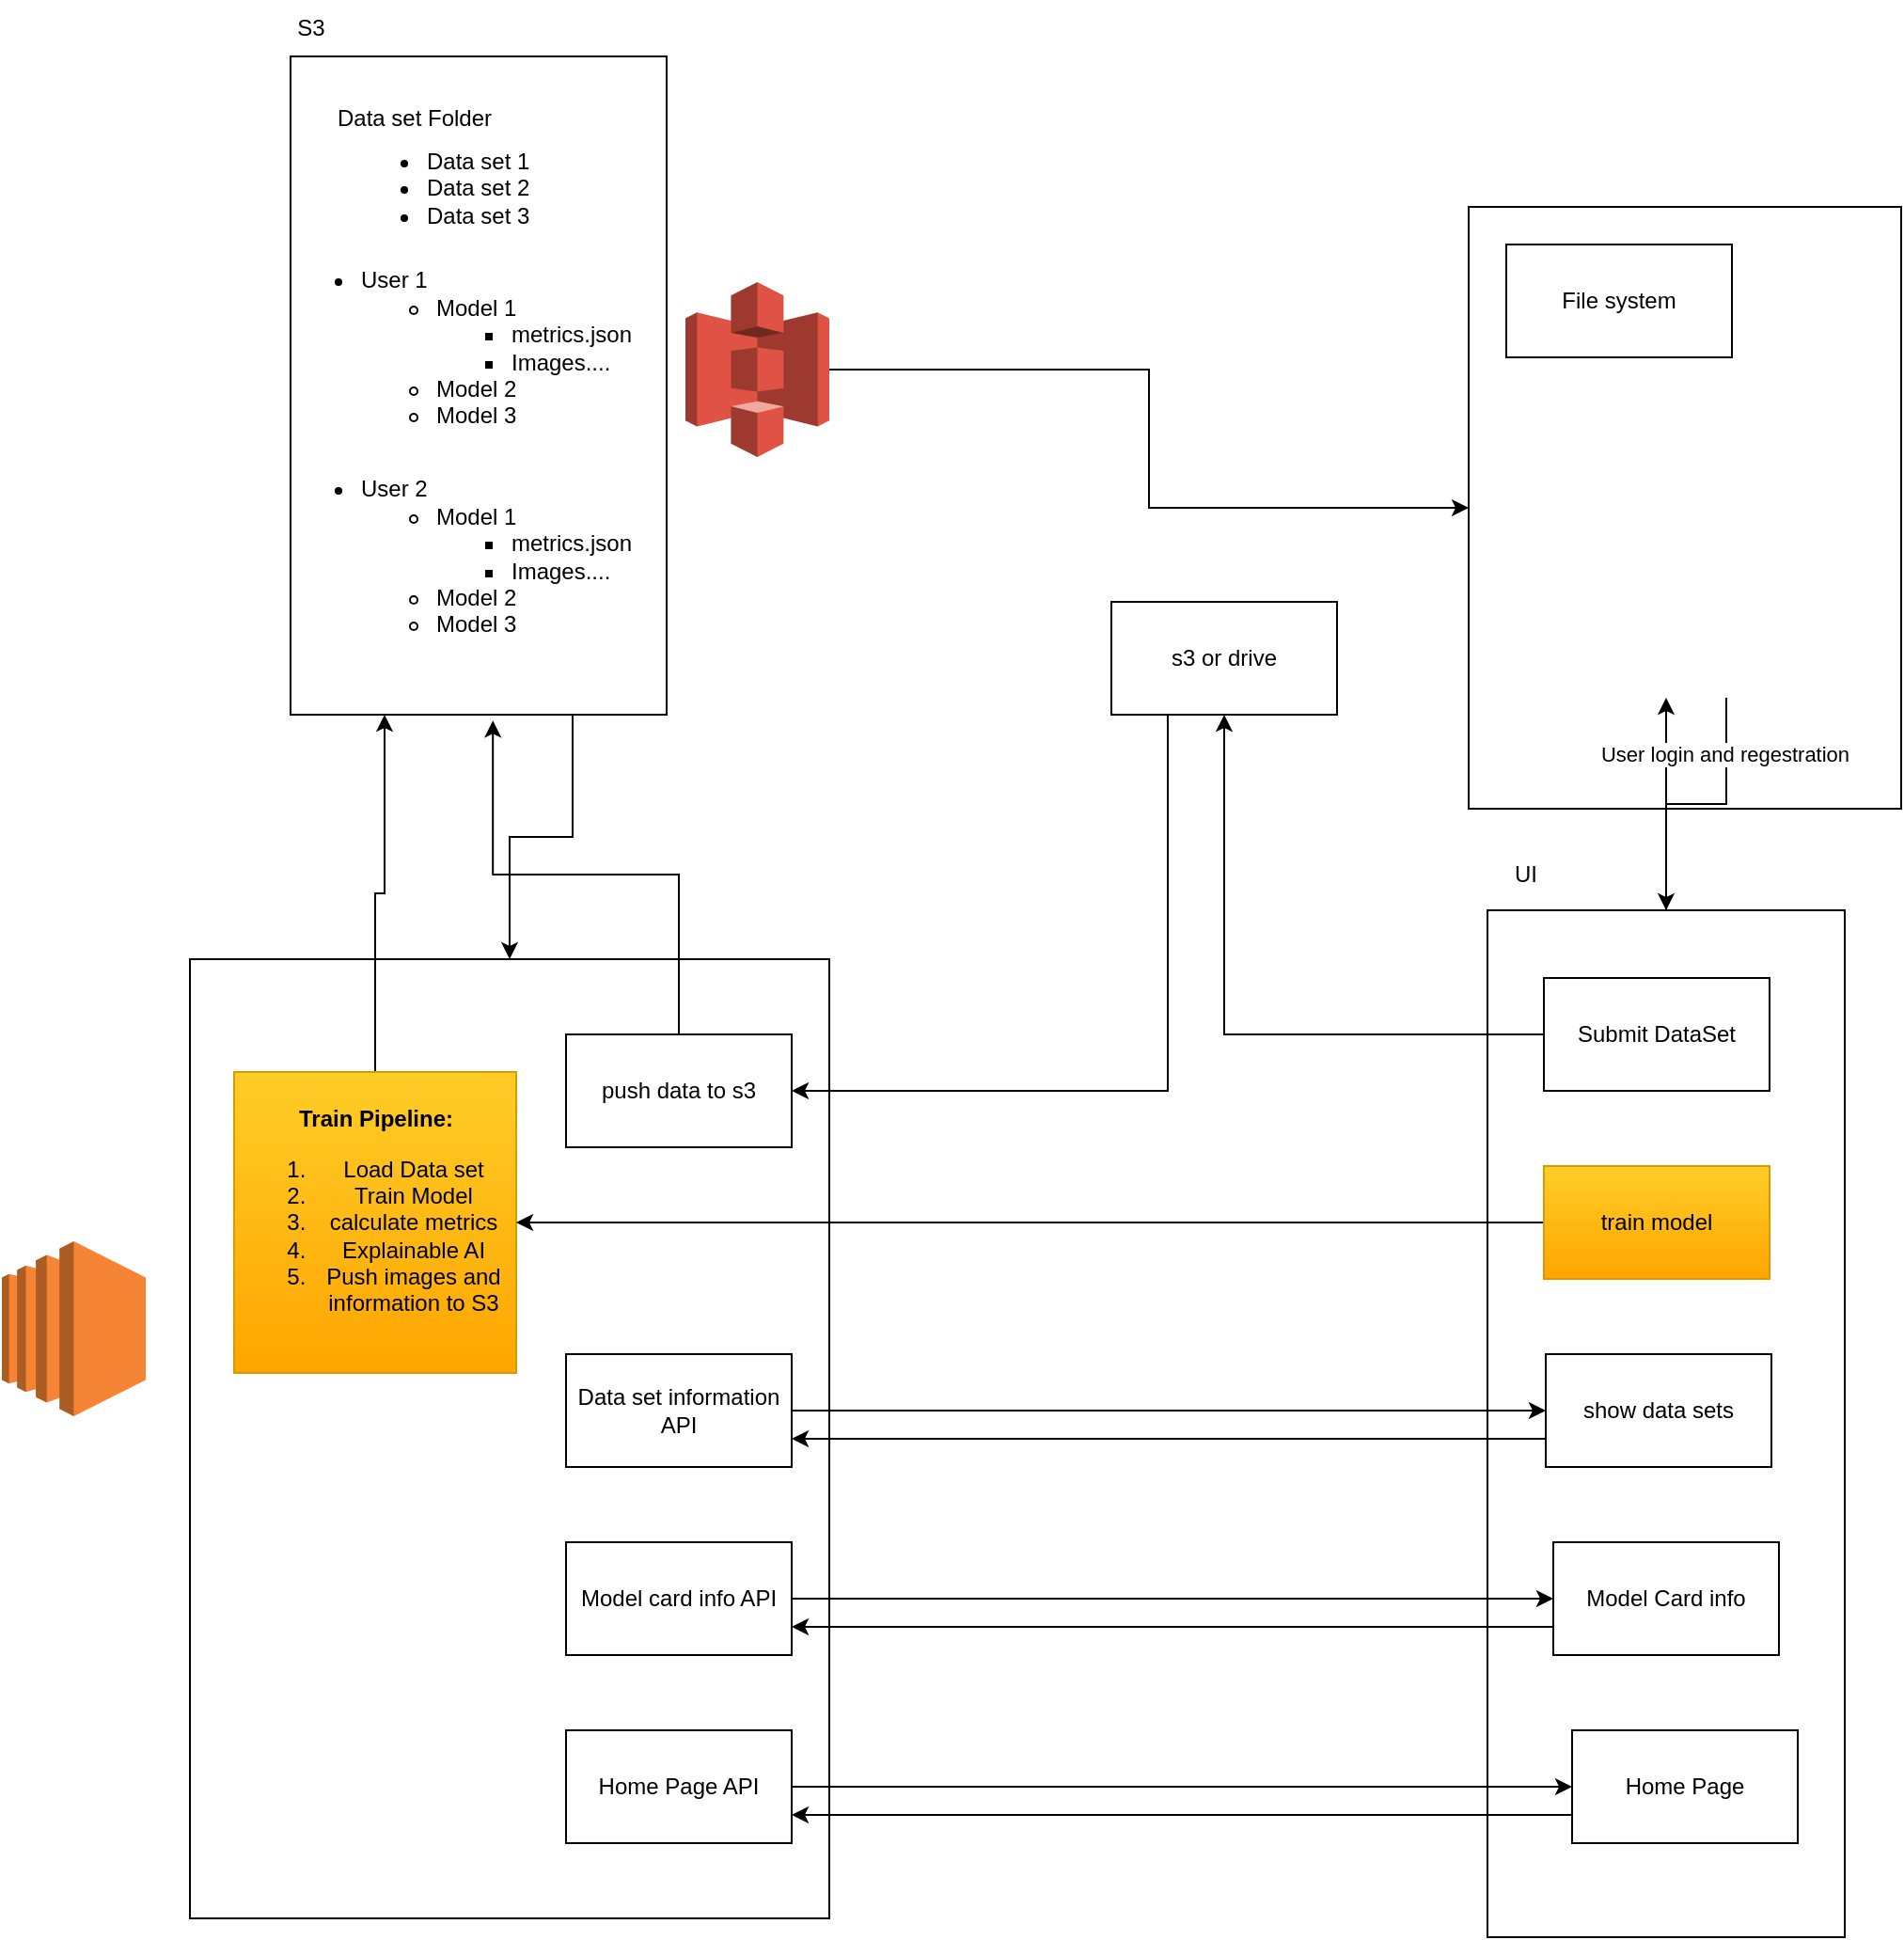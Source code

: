 <mxfile version="24.0.4" type="device">
  <diagram name="Page-1" id="CZfESln6BkbYoBk3MADh">
    <mxGraphModel dx="1400" dy="1796" grid="1" gridSize="10" guides="1" tooltips="1" connect="1" arrows="1" fold="1" page="1" pageScale="1" pageWidth="850" pageHeight="1100" math="0" shadow="0">
      <root>
        <mxCell id="0" />
        <mxCell id="1" parent="0" />
        <mxCell id="duHA3V1fV9wxp7i66Na2-36" value="" style="rounded=0;whiteSpace=wrap;html=1;" vertex="1" parent="1">
          <mxGeometry x="1380" y="-320" width="230" height="320" as="geometry" />
        </mxCell>
        <mxCell id="duHA3V1fV9wxp7i66Na2-30" style="edgeStyle=orthogonalEdgeStyle;rounded=0;orthogonalLoop=1;jettySize=auto;html=1;exitX=0.75;exitY=1;exitDx=0;exitDy=0;" edge="1" parent="1" source="duHA3V1fV9wxp7i66Na2-1" target="duHA3V1fV9wxp7i66Na2-9">
          <mxGeometry relative="1" as="geometry" />
        </mxCell>
        <mxCell id="duHA3V1fV9wxp7i66Na2-1" value="" style="rounded=0;whiteSpace=wrap;html=1;" vertex="1" parent="1">
          <mxGeometry x="753.5" y="-400" width="200" height="350" as="geometry" />
        </mxCell>
        <mxCell id="duHA3V1fV9wxp7i66Na2-2" value="S3" style="text;html=1;align=center;verticalAlign=middle;resizable=0;points=[];autosize=1;strokeColor=none;fillColor=none;" vertex="1" parent="1">
          <mxGeometry x="743.5" y="-430" width="40" height="30" as="geometry" />
        </mxCell>
        <mxCell id="duHA3V1fV9wxp7i66Na2-3" value="&lt;ul&gt;&lt;li&gt;&lt;span style=&quot;background-color: initial;&quot;&gt;Data set 1&lt;/span&gt;&lt;/li&gt;&lt;li&gt;Data set 2&lt;/li&gt;&lt;li&gt;Data set 3&lt;/li&gt;&lt;/ul&gt;" style="text;strokeColor=none;fillColor=none;html=1;whiteSpace=wrap;verticalAlign=middle;overflow=hidden;" vertex="1" parent="1">
          <mxGeometry x="783.5" y="-370" width="100" height="80" as="geometry" />
        </mxCell>
        <mxCell id="duHA3V1fV9wxp7i66Na2-4" value="Data set Folder" style="text;html=1;align=center;verticalAlign=middle;resizable=0;points=[];autosize=1;strokeColor=none;fillColor=none;" vertex="1" parent="1">
          <mxGeometry x="763.5" y="-382" width="110" height="30" as="geometry" />
        </mxCell>
        <mxCell id="duHA3V1fV9wxp7i66Na2-5" value="&lt;ul&gt;&lt;li&gt;&lt;span style=&quot;background-color: initial;&quot;&gt;User 1&lt;/span&gt;&lt;/li&gt;&lt;ul&gt;&lt;li&gt;Model 1&lt;/li&gt;&lt;ul&gt;&lt;li&gt;metrics.json&lt;/li&gt;&lt;li&gt;Images....&lt;/li&gt;&lt;/ul&gt;&lt;li&gt;Model 2&lt;/li&gt;&lt;li&gt;Model 3&lt;/li&gt;&lt;/ul&gt;&lt;/ul&gt;" style="text;strokeColor=none;fillColor=none;html=1;whiteSpace=wrap;verticalAlign=middle;overflow=hidden;" vertex="1" parent="1">
          <mxGeometry x="748.5" y="-320" width="210" height="150" as="geometry" />
        </mxCell>
        <mxCell id="duHA3V1fV9wxp7i66Na2-6" value="&lt;ul&gt;&lt;li&gt;&lt;span style=&quot;background-color: initial;&quot;&gt;User 2&lt;/span&gt;&lt;/li&gt;&lt;ul&gt;&lt;li&gt;Model 1&lt;/li&gt;&lt;ul&gt;&lt;li&gt;metrics.json&lt;/li&gt;&lt;li&gt;Images....&lt;/li&gt;&lt;/ul&gt;&lt;li&gt;Model 2&lt;/li&gt;&lt;li&gt;Model 3&lt;/li&gt;&lt;/ul&gt;&lt;/ul&gt;" style="text;strokeColor=none;fillColor=none;html=1;whiteSpace=wrap;verticalAlign=middle;overflow=hidden;" vertex="1" parent="1">
          <mxGeometry x="748.5" y="-209" width="210" height="150" as="geometry" />
        </mxCell>
        <mxCell id="duHA3V1fV9wxp7i66Na2-38" style="edgeStyle=orthogonalEdgeStyle;rounded=0;orthogonalLoop=1;jettySize=auto;html=1;exitX=1;exitY=0.5;exitDx=0;exitDy=0;exitPerimeter=0;" edge="1" parent="1" source="duHA3V1fV9wxp7i66Na2-7" target="duHA3V1fV9wxp7i66Na2-36">
          <mxGeometry relative="1" as="geometry" />
        </mxCell>
        <mxCell id="duHA3V1fV9wxp7i66Na2-7" value="" style="outlineConnect=0;dashed=0;verticalLabelPosition=bottom;verticalAlign=top;align=center;html=1;shape=mxgraph.aws3.s3;fillColor=#E05243;gradientColor=none;" vertex="1" parent="1">
          <mxGeometry x="963.5" y="-280" width="76.5" height="93" as="geometry" />
        </mxCell>
        <mxCell id="duHA3V1fV9wxp7i66Na2-8" value="" style="outlineConnect=0;dashed=0;verticalLabelPosition=bottom;verticalAlign=top;align=center;html=1;shape=mxgraph.aws3.ec2;fillColor=#F58534;gradientColor=none;" vertex="1" parent="1">
          <mxGeometry x="600" y="230" width="76.5" height="93" as="geometry" />
        </mxCell>
        <mxCell id="duHA3V1fV9wxp7i66Na2-9" value="" style="rounded=0;whiteSpace=wrap;html=1;" vertex="1" parent="1">
          <mxGeometry x="700" y="80" width="340" height="510" as="geometry" />
        </mxCell>
        <mxCell id="duHA3V1fV9wxp7i66Na2-25" style="edgeStyle=orthogonalEdgeStyle;rounded=0;orthogonalLoop=1;jettySize=auto;html=1;exitX=0.5;exitY=0;exitDx=0;exitDy=0;" edge="1" parent="1" source="duHA3V1fV9wxp7i66Na2-10" target="duHA3V1fV9wxp7i66Na2-24">
          <mxGeometry relative="1" as="geometry" />
        </mxCell>
        <mxCell id="duHA3V1fV9wxp7i66Na2-10" value="" style="rounded=0;whiteSpace=wrap;html=1;" vertex="1" parent="1">
          <mxGeometry x="1390" y="54" width="190" height="546" as="geometry" />
        </mxCell>
        <mxCell id="duHA3V1fV9wxp7i66Na2-11" value="UI" style="text;html=1;align=center;verticalAlign=middle;resizable=0;points=[];autosize=1;strokeColor=none;fillColor=none;" vertex="1" parent="1">
          <mxGeometry x="1390" y="20" width="40" height="30" as="geometry" />
        </mxCell>
        <mxCell id="duHA3V1fV9wxp7i66Na2-16" value="" style="edgeStyle=orthogonalEdgeStyle;rounded=0;orthogonalLoop=1;jettySize=auto;html=1;" edge="1" parent="1" source="duHA3V1fV9wxp7i66Na2-12" target="duHA3V1fV9wxp7i66Na2-15">
          <mxGeometry relative="1" as="geometry" />
        </mxCell>
        <mxCell id="duHA3V1fV9wxp7i66Na2-12" value="Submit DataSet" style="rounded=0;whiteSpace=wrap;html=1;" vertex="1" parent="1">
          <mxGeometry x="1420" y="90" width="120" height="60" as="geometry" />
        </mxCell>
        <mxCell id="duHA3V1fV9wxp7i66Na2-19" style="edgeStyle=orthogonalEdgeStyle;rounded=0;orthogonalLoop=1;jettySize=auto;html=1;exitX=0.25;exitY=1;exitDx=0;exitDy=0;entryX=1;entryY=0.5;entryDx=0;entryDy=0;" edge="1" parent="1" source="duHA3V1fV9wxp7i66Na2-15" target="duHA3V1fV9wxp7i66Na2-18">
          <mxGeometry relative="1" as="geometry" />
        </mxCell>
        <mxCell id="duHA3V1fV9wxp7i66Na2-15" value="s3 or drive" style="rounded=0;whiteSpace=wrap;html=1;" vertex="1" parent="1">
          <mxGeometry x="1190" y="-110" width="120" height="60" as="geometry" />
        </mxCell>
        <mxCell id="duHA3V1fV9wxp7i66Na2-18" value="push data to s3" style="rounded=0;whiteSpace=wrap;html=1;" vertex="1" parent="1">
          <mxGeometry x="900" y="120" width="120" height="60" as="geometry" />
        </mxCell>
        <mxCell id="duHA3V1fV9wxp7i66Na2-28" style="edgeStyle=orthogonalEdgeStyle;rounded=0;orthogonalLoop=1;jettySize=auto;html=1;exitX=0.5;exitY=0;exitDx=0;exitDy=0;entryX=0.25;entryY=1;entryDx=0;entryDy=0;" edge="1" parent="1" source="duHA3V1fV9wxp7i66Na2-20" target="duHA3V1fV9wxp7i66Na2-1">
          <mxGeometry relative="1" as="geometry" />
        </mxCell>
        <mxCell id="duHA3V1fV9wxp7i66Na2-20" value="&lt;b&gt;Train Pipeline:&lt;/b&gt;&lt;div&gt;&lt;ol&gt;&lt;li&gt;Load Data set&lt;/li&gt;&lt;li&gt;Train Model&lt;/li&gt;&lt;li&gt;calculate metrics&lt;/li&gt;&lt;li&gt;Explainable AI&lt;/li&gt;&lt;li&gt;Push images and information to S3&lt;/li&gt;&lt;/ol&gt;&lt;/div&gt;" style="rounded=0;whiteSpace=wrap;html=1;fillColor=#ffcd28;strokeColor=#d79b00;gradientColor=#ffa500;" vertex="1" parent="1">
          <mxGeometry x="723.5" y="140" width="150" height="160" as="geometry" />
        </mxCell>
        <mxCell id="duHA3V1fV9wxp7i66Na2-21" style="edgeStyle=orthogonalEdgeStyle;rounded=0;orthogonalLoop=1;jettySize=auto;html=1;exitX=0.5;exitY=0;exitDx=0;exitDy=0;entryX=0.538;entryY=1.009;entryDx=0;entryDy=0;entryPerimeter=0;" edge="1" parent="1" source="duHA3V1fV9wxp7i66Na2-18" target="duHA3V1fV9wxp7i66Na2-1">
          <mxGeometry relative="1" as="geometry" />
        </mxCell>
        <mxCell id="duHA3V1fV9wxp7i66Na2-23" style="edgeStyle=orthogonalEdgeStyle;rounded=0;orthogonalLoop=1;jettySize=auto;html=1;exitX=0;exitY=0.5;exitDx=0;exitDy=0;" edge="1" parent="1" source="duHA3V1fV9wxp7i66Na2-22" target="duHA3V1fV9wxp7i66Na2-20">
          <mxGeometry relative="1" as="geometry" />
        </mxCell>
        <mxCell id="duHA3V1fV9wxp7i66Na2-22" value="train model" style="rounded=0;whiteSpace=wrap;html=1;fillColor=#ffcd28;gradientColor=#ffa500;strokeColor=#d79b00;" vertex="1" parent="1">
          <mxGeometry x="1420" y="190" width="120" height="60" as="geometry" />
        </mxCell>
        <mxCell id="duHA3V1fV9wxp7i66Na2-26" style="edgeStyle=orthogonalEdgeStyle;rounded=0;orthogonalLoop=1;jettySize=auto;html=1;exitX=0.75;exitY=1;exitDx=0;exitDy=0;" edge="1" parent="1" source="duHA3V1fV9wxp7i66Na2-24" target="duHA3V1fV9wxp7i66Na2-10">
          <mxGeometry relative="1" as="geometry" />
        </mxCell>
        <mxCell id="duHA3V1fV9wxp7i66Na2-27" value="User login and regestration" style="edgeLabel;html=1;align=center;verticalAlign=middle;resizable=0;points=[];" vertex="1" connectable="0" parent="duHA3V1fV9wxp7i66Na2-26">
          <mxGeometry x="-0.586" y="-1" relative="1" as="geometry">
            <mxPoint as="offset" />
          </mxGeometry>
        </mxCell>
        <mxCell id="duHA3V1fV9wxp7i66Na2-24" value="" style="shape=image;html=1;verticalAlign=top;verticalLabelPosition=bottom;labelBackgroundColor=#ffffff;imageAspect=0;aspect=fixed;image=https://cdn2.iconfinder.com/data/icons/whcompare-isometric-web-hosting-servers/50/database-128.png" vertex="1" parent="1">
          <mxGeometry x="1421" y="-187" width="128" height="128" as="geometry" />
        </mxCell>
        <mxCell id="duHA3V1fV9wxp7i66Na2-44" style="edgeStyle=orthogonalEdgeStyle;rounded=0;orthogonalLoop=1;jettySize=auto;html=1;exitX=0;exitY=0.75;exitDx=0;exitDy=0;entryX=1;entryY=0.75;entryDx=0;entryDy=0;" edge="1" parent="1" source="duHA3V1fV9wxp7i66Na2-29" target="duHA3V1fV9wxp7i66Na2-31">
          <mxGeometry relative="1" as="geometry" />
        </mxCell>
        <mxCell id="duHA3V1fV9wxp7i66Na2-29" value="show data sets" style="rounded=0;whiteSpace=wrap;html=1;" vertex="1" parent="1">
          <mxGeometry x="1421" y="290" width="120" height="60" as="geometry" />
        </mxCell>
        <mxCell id="duHA3V1fV9wxp7i66Na2-32" style="edgeStyle=orthogonalEdgeStyle;rounded=0;orthogonalLoop=1;jettySize=auto;html=1;exitX=1;exitY=0.5;exitDx=0;exitDy=0;" edge="1" parent="1" source="duHA3V1fV9wxp7i66Na2-31" target="duHA3V1fV9wxp7i66Na2-29">
          <mxGeometry relative="1" as="geometry" />
        </mxCell>
        <mxCell id="duHA3V1fV9wxp7i66Na2-31" value="Data set information API" style="rounded=0;whiteSpace=wrap;html=1;" vertex="1" parent="1">
          <mxGeometry x="900" y="290" width="120" height="60" as="geometry" />
        </mxCell>
        <mxCell id="duHA3V1fV9wxp7i66Na2-43" style="edgeStyle=orthogonalEdgeStyle;rounded=0;orthogonalLoop=1;jettySize=auto;html=1;exitX=0;exitY=0.75;exitDx=0;exitDy=0;entryX=1;entryY=0.75;entryDx=0;entryDy=0;" edge="1" parent="1" source="duHA3V1fV9wxp7i66Na2-33" target="duHA3V1fV9wxp7i66Na2-34">
          <mxGeometry relative="1" as="geometry" />
        </mxCell>
        <mxCell id="duHA3V1fV9wxp7i66Na2-33" value="Model Card info" style="rounded=0;whiteSpace=wrap;html=1;" vertex="1" parent="1">
          <mxGeometry x="1425" y="390" width="120" height="60" as="geometry" />
        </mxCell>
        <mxCell id="duHA3V1fV9wxp7i66Na2-35" style="edgeStyle=orthogonalEdgeStyle;rounded=0;orthogonalLoop=1;jettySize=auto;html=1;exitX=1;exitY=0.5;exitDx=0;exitDy=0;" edge="1" parent="1" source="duHA3V1fV9wxp7i66Na2-34" target="duHA3V1fV9wxp7i66Na2-33">
          <mxGeometry relative="1" as="geometry" />
        </mxCell>
        <mxCell id="duHA3V1fV9wxp7i66Na2-34" value="Model card info API" style="rounded=0;whiteSpace=wrap;html=1;" vertex="1" parent="1">
          <mxGeometry x="900" y="390" width="120" height="60" as="geometry" />
        </mxCell>
        <mxCell id="duHA3V1fV9wxp7i66Na2-37" value="File system" style="rounded=0;whiteSpace=wrap;html=1;" vertex="1" parent="1">
          <mxGeometry x="1400" y="-300" width="120" height="60" as="geometry" />
        </mxCell>
        <mxCell id="duHA3V1fV9wxp7i66Na2-42" style="edgeStyle=orthogonalEdgeStyle;rounded=0;orthogonalLoop=1;jettySize=auto;html=1;exitX=0;exitY=0.75;exitDx=0;exitDy=0;entryX=1;entryY=0.75;entryDx=0;entryDy=0;" edge="1" parent="1" source="duHA3V1fV9wxp7i66Na2-39" target="duHA3V1fV9wxp7i66Na2-40">
          <mxGeometry relative="1" as="geometry" />
        </mxCell>
        <mxCell id="duHA3V1fV9wxp7i66Na2-39" value="Home Page" style="rounded=0;whiteSpace=wrap;html=1;" vertex="1" parent="1">
          <mxGeometry x="1435" y="490" width="120" height="60" as="geometry" />
        </mxCell>
        <mxCell id="duHA3V1fV9wxp7i66Na2-41" style="edgeStyle=orthogonalEdgeStyle;rounded=0;orthogonalLoop=1;jettySize=auto;html=1;exitX=1;exitY=0.5;exitDx=0;exitDy=0;" edge="1" parent="1" source="duHA3V1fV9wxp7i66Na2-40" target="duHA3V1fV9wxp7i66Na2-39">
          <mxGeometry relative="1" as="geometry" />
        </mxCell>
        <mxCell id="duHA3V1fV9wxp7i66Na2-40" value="Home Page API" style="rounded=0;whiteSpace=wrap;html=1;" vertex="1" parent="1">
          <mxGeometry x="900" y="490" width="120" height="60" as="geometry" />
        </mxCell>
      </root>
    </mxGraphModel>
  </diagram>
</mxfile>
